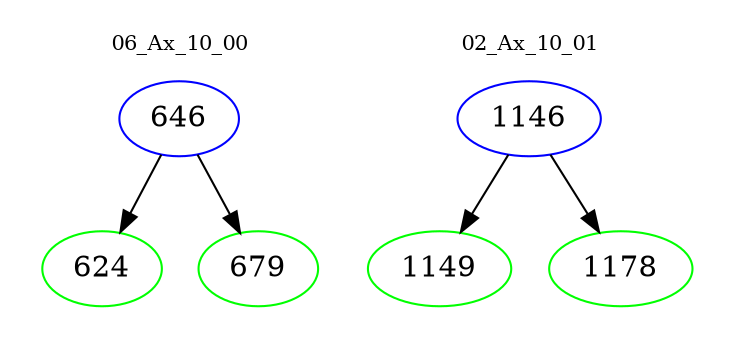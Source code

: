 digraph{
subgraph cluster_0 {
color = white
label = "06_Ax_10_00";
fontsize=10;
T0_646 [label="646", color="blue"]
T0_646 -> T0_624 [color="black"]
T0_624 [label="624", color="green"]
T0_646 -> T0_679 [color="black"]
T0_679 [label="679", color="green"]
}
subgraph cluster_1 {
color = white
label = "02_Ax_10_01";
fontsize=10;
T1_1146 [label="1146", color="blue"]
T1_1146 -> T1_1149 [color="black"]
T1_1149 [label="1149", color="green"]
T1_1146 -> T1_1178 [color="black"]
T1_1178 [label="1178", color="green"]
}
}
